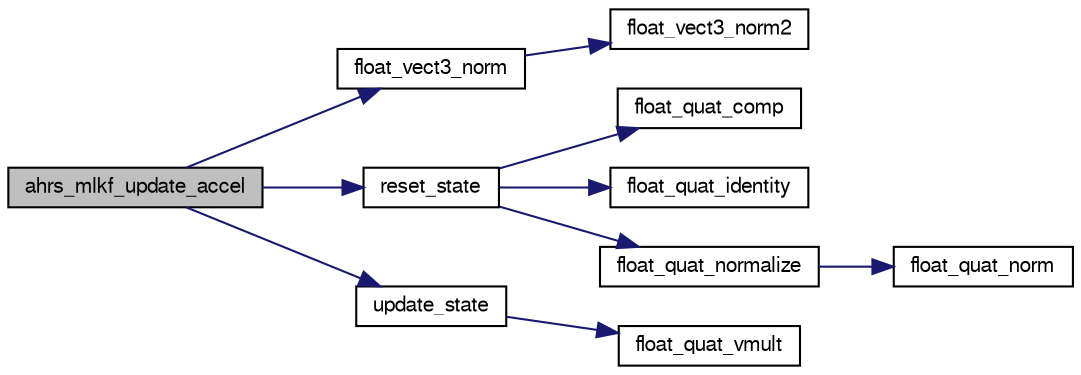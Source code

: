 digraph "ahrs_mlkf_update_accel"
{
  edge [fontname="FreeSans",fontsize="10",labelfontname="FreeSans",labelfontsize="10"];
  node [fontname="FreeSans",fontsize="10",shape=record];
  rankdir="LR";
  Node1 [label="ahrs_mlkf_update_accel",height=0.2,width=0.4,color="black", fillcolor="grey75", style="filled", fontcolor="black"];
  Node1 -> Node2 [color="midnightblue",fontsize="10",style="solid",fontname="FreeSans"];
  Node2 [label="float_vect3_norm",height=0.2,width=0.4,color="black", fillcolor="white", style="filled",URL="$group__math__algebra__float.html#gad33d6e2c6bf00d660031e57fb3675666"];
  Node2 -> Node3 [color="midnightblue",fontsize="10",style="solid",fontname="FreeSans"];
  Node3 [label="float_vect3_norm2",height=0.2,width=0.4,color="black", fillcolor="white", style="filled",URL="$group__math__algebra__float.html#gaf0812637c58834d3baff5cd82fa220d2"];
  Node1 -> Node4 [color="midnightblue",fontsize="10",style="solid",fontname="FreeSans"];
  Node4 [label="reset_state",height=0.2,width=0.4,color="black", fillcolor="white", style="filled",URL="$ahrs__float__mlkf_8c.html#a9fbef29f6a0a976770a3055c37a35d95",tooltip="Incorporate errors to reference and zeros state. "];
  Node4 -> Node5 [color="midnightblue",fontsize="10",style="solid",fontname="FreeSans"];
  Node5 [label="float_quat_comp",height=0.2,width=0.4,color="black", fillcolor="white", style="filled",URL="$group__math__algebra__float.html#gaf182e4cea0a80278a3b2856331095ff6",tooltip="Composition (multiplication) of two quaternions. "];
  Node4 -> Node6 [color="midnightblue",fontsize="10",style="solid",fontname="FreeSans"];
  Node6 [label="float_quat_identity",height=0.2,width=0.4,color="black", fillcolor="white", style="filled",URL="$group__math__algebra__float.html#ga0f036208343a764a0c1616264dbe31ca",tooltip="initialises a quaternion to identity "];
  Node4 -> Node7 [color="midnightblue",fontsize="10",style="solid",fontname="FreeSans"];
  Node7 [label="float_quat_normalize",height=0.2,width=0.4,color="black", fillcolor="white", style="filled",URL="$group__math__algebra__float.html#ga010393da7c94f197d0161a0071862041"];
  Node7 -> Node8 [color="midnightblue",fontsize="10",style="solid",fontname="FreeSans"];
  Node8 [label="float_quat_norm",height=0.2,width=0.4,color="black", fillcolor="white", style="filled",URL="$group__math__algebra__float.html#gaf58947a2590837aa85077d42d99fb112"];
  Node1 -> Node9 [color="midnightblue",fontsize="10",style="solid",fontname="FreeSans"];
  Node9 [label="update_state",height=0.2,width=0.4,color="black", fillcolor="white", style="filled",URL="$ahrs__float__mlkf_8c.html#a8a783da31e60cecc70580ab4840da0c7",tooltip="Incorporate one 3D vector measurement. "];
  Node9 -> Node10 [color="midnightblue",fontsize="10",style="solid",fontname="FreeSans"];
  Node10 [label="float_quat_vmult",height=0.2,width=0.4,color="black", fillcolor="white", style="filled",URL="$group__math__algebra__float.html#gaba11f83e0b801a4b10a5f4b417eca171",tooltip="rotate 3D vector by quaternion. "];
}
